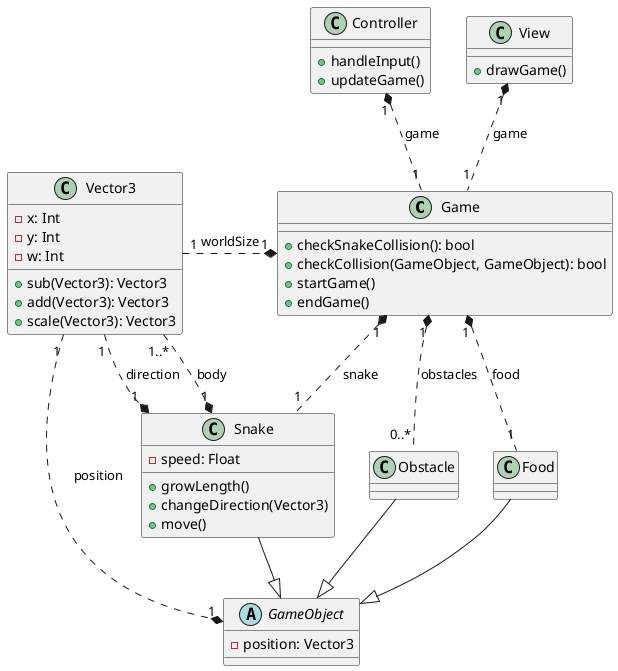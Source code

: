 @startuml classDiagram
skinparam groupInheritance 2

' Game classes
class Game {
    + checkSnakeCollision(): bool
    + checkCollision(GameObject, GameObject): bool
    + startGame()
    + endGame()
}

abstract GameObject {
    - position: Vector3
}

class Snake {
    + growLength()
    + changeDirection(Vector3)
    + move()

    - speed: Float
}

class Food {
}

class Obstacle {
}

' Util classes
class Controller {
    + handleInput()
    + updateGame()
}

class View {
    + drawGame()
}

class Vector3 {
    - x: Int
    - y: Int
    - w: Int

    + sub(Vector3): Vector3
    + add(Vector3): Vector3
    + scale(Vector3): Vector3
}

' Inheritance
GameObject <|-up- Food
GameObject <|-up- Obstacle
GameObject <|-up- Snake

' Associations
Game "1" *.. "1" Snake : "snake"
Game "1" *.. "1" Food : "food"
Game "1" *.. "0..*" Obstacle : "obstacles"
Game "1" *.left. "1" Vector3 : "worldSize"
GameObject "1" *.left. "1" Vector3 : "position"
Snake "1" *.left. "1" Vector3 : "direction"
Snake "1" *.left. "1..*" Vector3 : "body"
View "1" *.. "1" Game : "game"
Controller "1" *.. "1" Game : "game"

@enduml